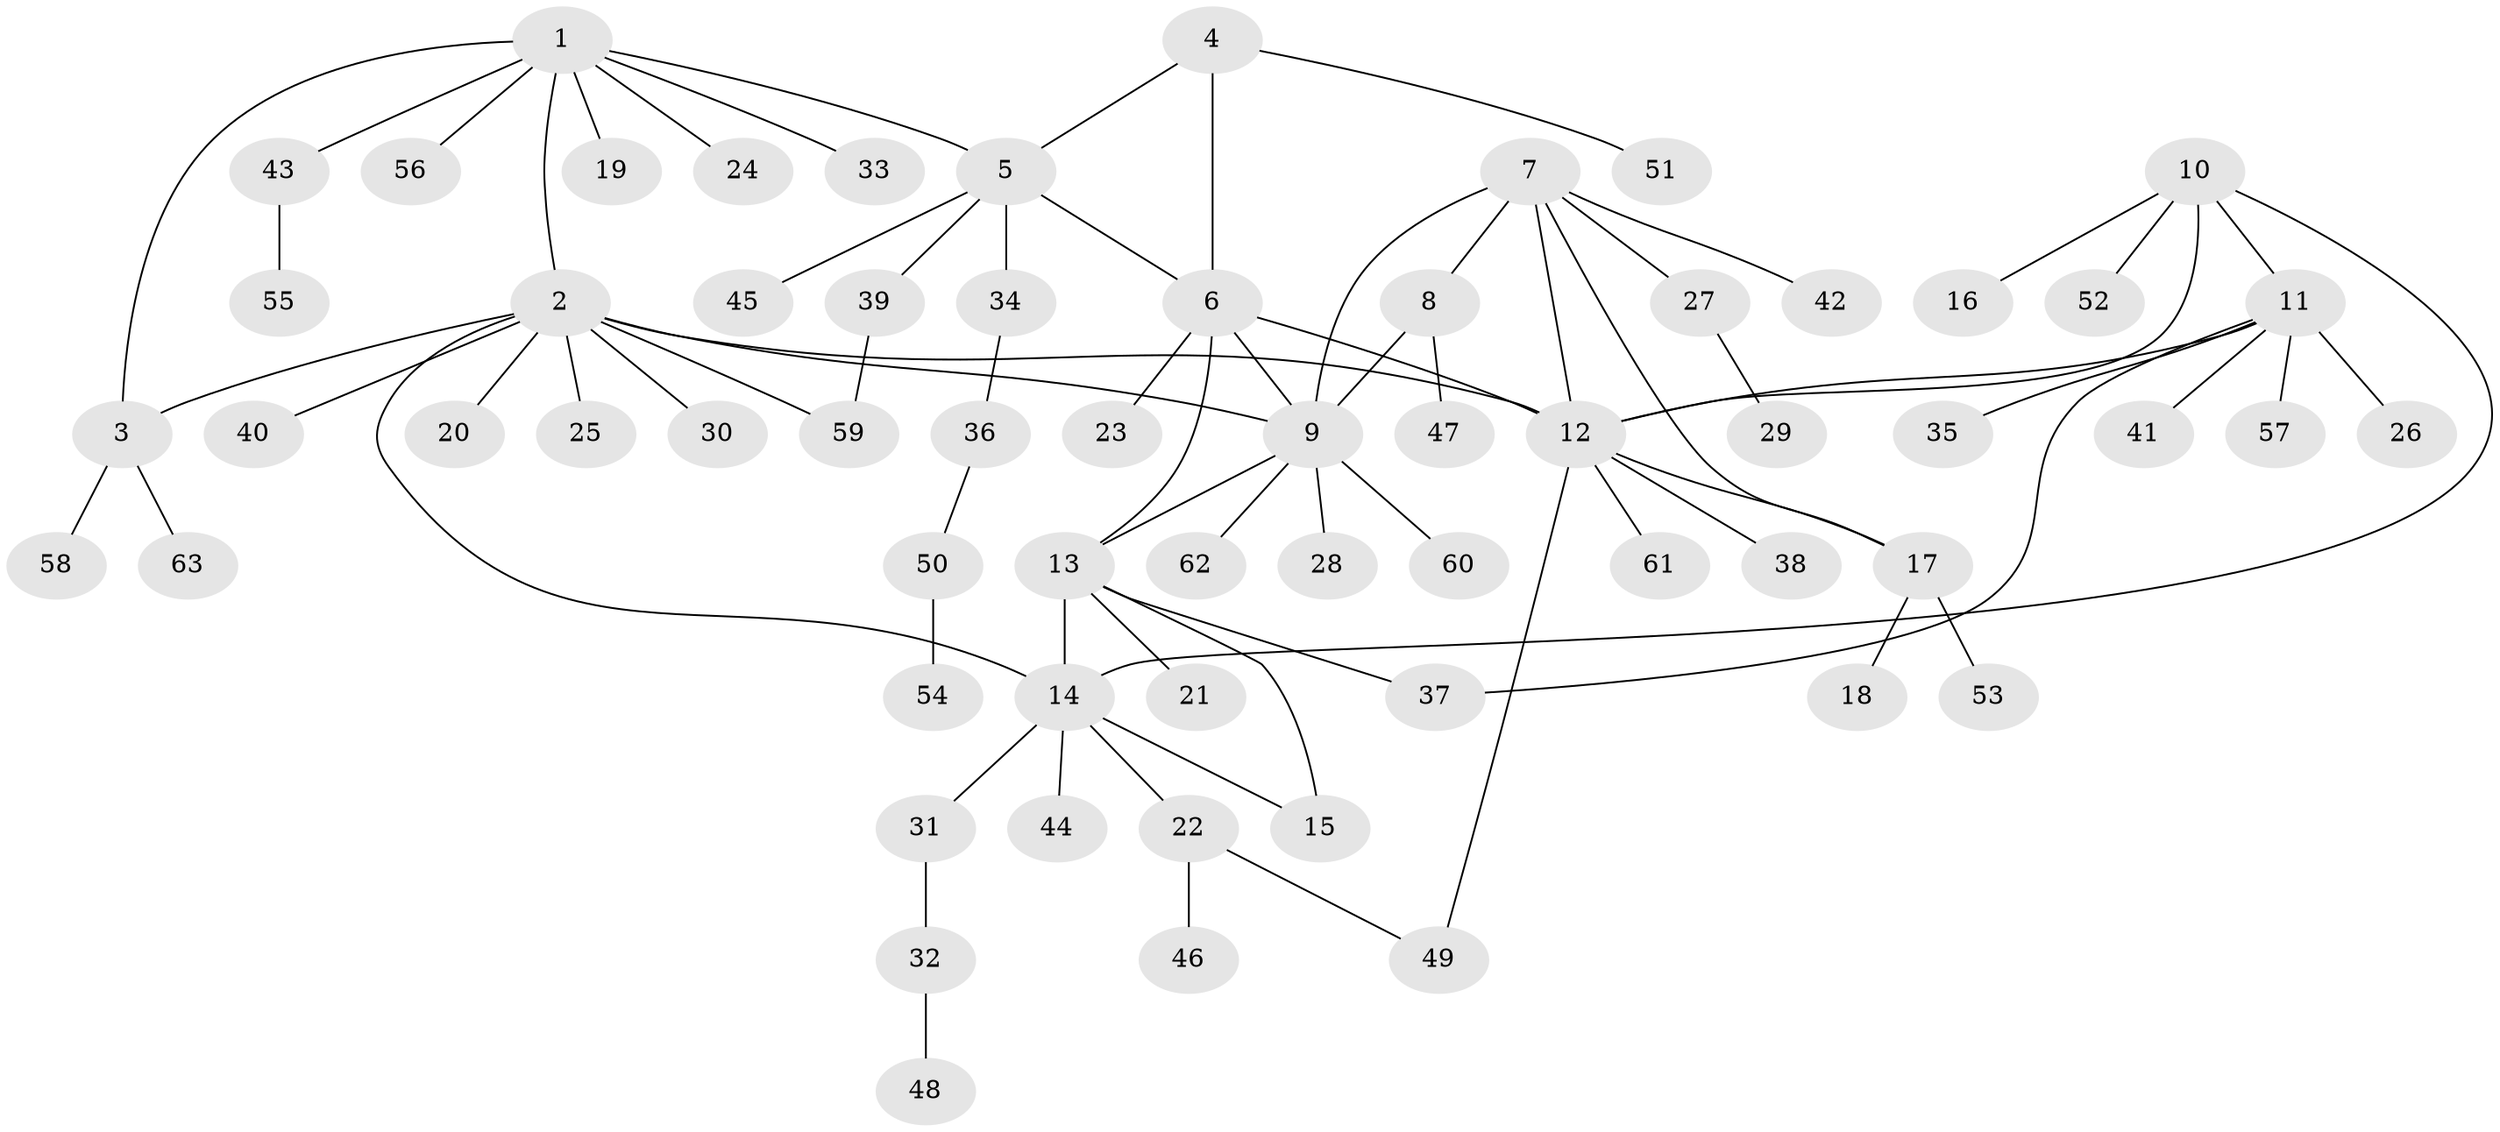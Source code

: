 // Generated by graph-tools (version 1.1) at 2025/37/03/09/25 02:37:16]
// undirected, 63 vertices, 77 edges
graph export_dot {
graph [start="1"]
  node [color=gray90,style=filled];
  1;
  2;
  3;
  4;
  5;
  6;
  7;
  8;
  9;
  10;
  11;
  12;
  13;
  14;
  15;
  16;
  17;
  18;
  19;
  20;
  21;
  22;
  23;
  24;
  25;
  26;
  27;
  28;
  29;
  30;
  31;
  32;
  33;
  34;
  35;
  36;
  37;
  38;
  39;
  40;
  41;
  42;
  43;
  44;
  45;
  46;
  47;
  48;
  49;
  50;
  51;
  52;
  53;
  54;
  55;
  56;
  57;
  58;
  59;
  60;
  61;
  62;
  63;
  1 -- 2;
  1 -- 3;
  1 -- 5;
  1 -- 19;
  1 -- 24;
  1 -- 33;
  1 -- 43;
  1 -- 56;
  2 -- 3;
  2 -- 9;
  2 -- 12;
  2 -- 14;
  2 -- 20;
  2 -- 25;
  2 -- 30;
  2 -- 40;
  2 -- 59;
  3 -- 58;
  3 -- 63;
  4 -- 5;
  4 -- 6;
  4 -- 51;
  5 -- 6;
  5 -- 34;
  5 -- 39;
  5 -- 45;
  6 -- 9;
  6 -- 12;
  6 -- 13;
  6 -- 23;
  7 -- 8;
  7 -- 9;
  7 -- 12;
  7 -- 17;
  7 -- 27;
  7 -- 42;
  8 -- 9;
  8 -- 47;
  9 -- 13;
  9 -- 28;
  9 -- 60;
  9 -- 62;
  10 -- 11;
  10 -- 12;
  10 -- 14;
  10 -- 16;
  10 -- 52;
  11 -- 12;
  11 -- 26;
  11 -- 35;
  11 -- 37;
  11 -- 41;
  11 -- 57;
  12 -- 17;
  12 -- 38;
  12 -- 49;
  12 -- 61;
  13 -- 14;
  13 -- 15;
  13 -- 21;
  13 -- 37;
  14 -- 15;
  14 -- 22;
  14 -- 31;
  14 -- 44;
  17 -- 18;
  17 -- 53;
  22 -- 46;
  22 -- 49;
  27 -- 29;
  31 -- 32;
  32 -- 48;
  34 -- 36;
  36 -- 50;
  39 -- 59;
  43 -- 55;
  50 -- 54;
}
